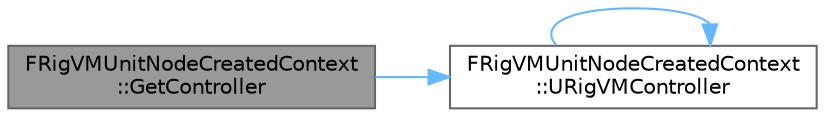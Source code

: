 digraph "FRigVMUnitNodeCreatedContext::GetController"
{
 // INTERACTIVE_SVG=YES
 // LATEX_PDF_SIZE
  bgcolor="transparent";
  edge [fontname=Helvetica,fontsize=10,labelfontname=Helvetica,labelfontsize=10];
  node [fontname=Helvetica,fontsize=10,shape=box,height=0.2,width=0.4];
  rankdir="LR";
  Node1 [id="Node000001",label="FRigVMUnitNodeCreatedContext\l::GetController",height=0.2,width=0.4,color="gray40", fillcolor="grey60", style="filled", fontcolor="black",tooltip=" "];
  Node1 -> Node2 [id="edge1_Node000001_Node000002",color="steelblue1",style="solid",tooltip=" "];
  Node2 [id="Node000002",label="FRigVMUnitNodeCreatedContext\l::URigVMController",height=0.2,width=0.4,color="grey40", fillcolor="white", style="filled",URL="$d8/d11/structFRigVMUnitNodeCreatedContext.html#a4c33c4fe99ede24c6d4fc8ddec79525c",tooltip=" "];
  Node2 -> Node2 [id="edge2_Node000002_Node000002",color="steelblue1",style="solid",tooltip=" "];
}
